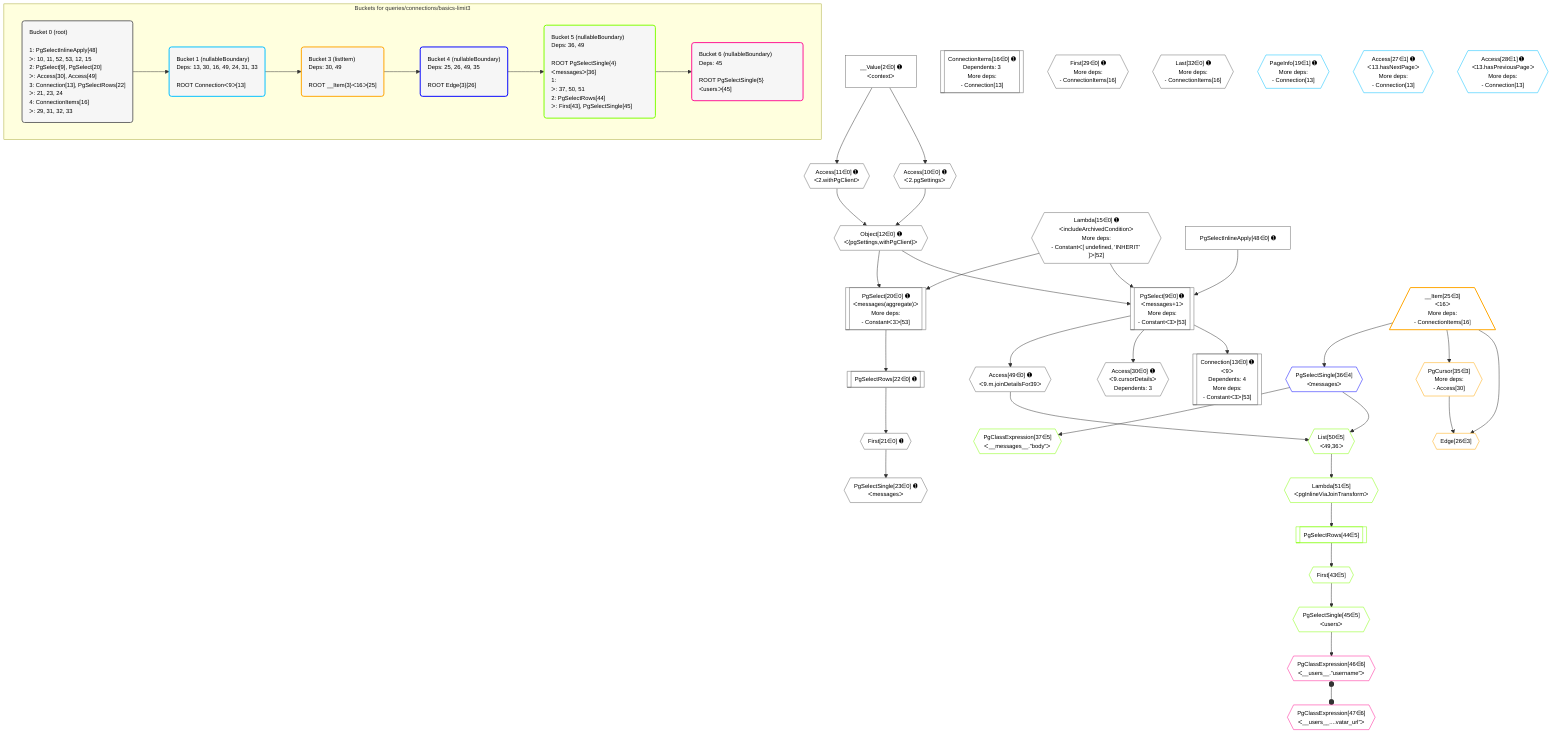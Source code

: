 %%{init: {'themeVariables': { 'fontSize': '12px'}}}%%
graph TD
    classDef path fill:#eee,stroke:#000,color:#000
    classDef plan fill:#fff,stroke-width:1px,color:#000
    classDef itemplan fill:#fff,stroke-width:2px,color:#000
    classDef unbatchedplan fill:#dff,stroke-width:1px,color:#000
    classDef sideeffectplan fill:#fcc,stroke-width:2px,color:#000
    classDef bucket fill:#f6f6f6,color:#000,stroke-width:2px,text-align:left

    subgraph "Buckets for queries/connections/basics-limit3"
    Bucket0("Bucket 0 (root)<br /><br />1: PgSelectInlineApply[48]<br />ᐳ: 10, 11, 52, 53, 12, 15<br />2: PgSelect[9], PgSelect[20]<br />ᐳ: Access[30], Access[49]<br />3: Connection[13], PgSelectRows[22]<br />ᐳ: 21, 23, 24<br />4: ConnectionItems[16]<br />ᐳ: 29, 31, 32, 33"):::bucket
    Bucket1("Bucket 1 (nullableBoundary)<br />Deps: 13, 30, 16, 49, 24, 31, 33<br /><br />ROOT Connectionᐸ9ᐳ[13]"):::bucket
    Bucket3("Bucket 3 (listItem)<br />Deps: 30, 49<br /><br />ROOT __Item{3}ᐸ16ᐳ[25]"):::bucket
    Bucket4("Bucket 4 (nullableBoundary)<br />Deps: 25, 26, 49, 35<br /><br />ROOT Edge{3}[26]"):::bucket
    Bucket5("Bucket 5 (nullableBoundary)<br />Deps: 36, 49<br /><br />ROOT PgSelectSingle{4}ᐸmessagesᐳ[36]<br />1: <br />ᐳ: 37, 50, 51<br />2: PgSelectRows[44]<br />ᐳ: First[43], PgSelectSingle[45]"):::bucket
    Bucket6("Bucket 6 (nullableBoundary)<br />Deps: 45<br /><br />ROOT PgSelectSingle{5}ᐸusersᐳ[45]"):::bucket
    end
    Bucket0 --> Bucket1
    Bucket1 --> Bucket3
    Bucket3 --> Bucket4
    Bucket4 --> Bucket5
    Bucket5 --> Bucket6

    %% plan dependencies
    PgSelect9[["PgSelect[9∈0] ➊<br />ᐸmessages+1ᐳ<br />More deps:<br />- Constantᐸ3ᐳ[53]"]]:::plan
    Object12{{"Object[12∈0] ➊<br />ᐸ{pgSettings,withPgClient}ᐳ"}}:::plan
    Lambda15{{"Lambda[15∈0] ➊<br />ᐸincludeArchivedConditionᐳ<br />More deps:<br />- Constantᐸ[ undefined, 'INHERIT' ]ᐳ[52]"}}:::plan
    PgSelectInlineApply48["PgSelectInlineApply[48∈0] ➊"]:::plan
    Object12 & Lambda15 & PgSelectInlineApply48 --> PgSelect9
    PgSelect20[["PgSelect[20∈0] ➊<br />ᐸmessages(aggregate)ᐳ<br />More deps:<br />- Constantᐸ3ᐳ[53]"]]:::plan
    Object12 & Lambda15 --> PgSelect20
    Access10{{"Access[10∈0] ➊<br />ᐸ2.pgSettingsᐳ"}}:::plan
    Access11{{"Access[11∈0] ➊<br />ᐸ2.withPgClientᐳ"}}:::plan
    Access10 & Access11 --> Object12
    Connection13[["Connection[13∈0] ➊<br />ᐸ9ᐳ<br />Dependents: 4<br />More deps:<br />- Constantᐸ3ᐳ[53]"]]:::plan
    PgSelect9 --> Connection13
    __Value2["__Value[2∈0] ➊<br />ᐸcontextᐳ"]:::plan
    __Value2 --> Access10
    __Value2 --> Access11
    ConnectionItems16[["ConnectionItems[16∈0] ➊<br />Dependents: 3<br />More deps:<br />- Connection[13]"]]:::plan
    First21{{"First[21∈0] ➊"}}:::plan
    PgSelectRows22[["PgSelectRows[22∈0] ➊"]]:::plan
    PgSelectRows22 --> First21
    PgSelect20 --> PgSelectRows22
    PgSelectSingle23{{"PgSelectSingle[23∈0] ➊<br />ᐸmessagesᐳ"}}:::plan
    First21 --> PgSelectSingle23
    First29{{"First[29∈0] ➊<br />More deps:<br />- ConnectionItems[16]"}}:::plan
    Access30{{"Access[30∈0] ➊<br />ᐸ9.cursorDetailsᐳ<br />Dependents: 3"}}:::plan
    PgSelect9 --> Access30
    Last32{{"Last[32∈0] ➊<br />More deps:<br />- ConnectionItems[16]"}}:::plan
    Access49{{"Access[49∈0] ➊<br />ᐸ9.m.joinDetailsFor39ᐳ"}}:::plan
    PgSelect9 --> Access49
    PageInfo19{{"PageInfo[19∈1] ➊<br />More deps:<br />- Connection[13]"}}:::plan
    Access27{{"Access[27∈1] ➊<br />ᐸ13.hasNextPageᐳ<br />More deps:<br />- Connection[13]"}}:::plan
    Access28{{"Access[28∈1] ➊<br />ᐸ13.hasPreviousPageᐳ<br />More deps:<br />- Connection[13]"}}:::plan
    Edge26{{"Edge[26∈3]"}}:::plan
    __Item25[/"__Item[25∈3]<br />ᐸ16ᐳ<br />More deps:<br />- ConnectionItems[16]"\]:::itemplan
    PgCursor35{{"PgCursor[35∈3]<br />More deps:<br />- Access[30]"}}:::plan
    __Item25 & PgCursor35 --> Edge26
    __Item25 --> PgCursor35
    PgSelectSingle36{{"PgSelectSingle[36∈4]<br />ᐸmessagesᐳ"}}:::plan
    __Item25 --> PgSelectSingle36
    List50{{"List[50∈5]<br />ᐸ49,36ᐳ"}}:::plan
    Access49 & PgSelectSingle36 --> List50
    PgClassExpression37{{"PgClassExpression[37∈5]<br />ᐸ__messages__.”body”ᐳ"}}:::plan
    PgSelectSingle36 --> PgClassExpression37
    First43{{"First[43∈5]"}}:::plan
    PgSelectRows44[["PgSelectRows[44∈5]"]]:::plan
    PgSelectRows44 --> First43
    Lambda51{{"Lambda[51∈5]<br />ᐸpgInlineViaJoinTransformᐳ"}}:::plan
    Lambda51 --> PgSelectRows44
    PgSelectSingle45{{"PgSelectSingle[45∈5]<br />ᐸusersᐳ"}}:::plan
    First43 --> PgSelectSingle45
    List50 --> Lambda51
    PgClassExpression46{{"PgClassExpression[46∈6]<br />ᐸ__users__.”username”ᐳ"}}:::plan
    PgSelectSingle45 --> PgClassExpression46
    PgClassExpression47{{"PgClassExpression[47∈6]<br />ᐸ__users__....vatar_url”ᐳ"}}:::plan
    PgClassExpression46 o--o PgClassExpression47

    %% define steps
    classDef bucket0 stroke:#696969
    class Bucket0,__Value2,PgSelect9,Access10,Access11,Object12,Connection13,Lambda15,ConnectionItems16,PgSelect20,First21,PgSelectRows22,PgSelectSingle23,First29,Access30,Last32,PgSelectInlineApply48,Access49 bucket0
    classDef bucket1 stroke:#00bfff
    class Bucket1,PageInfo19,Access27,Access28 bucket1
    classDef bucket3 stroke:#ffa500
    class Bucket3,__Item25,Edge26,PgCursor35 bucket3
    classDef bucket4 stroke:#0000ff
    class Bucket4,PgSelectSingle36 bucket4
    classDef bucket5 stroke:#7fff00
    class Bucket5,PgClassExpression37,First43,PgSelectRows44,PgSelectSingle45,List50,Lambda51 bucket5
    classDef bucket6 stroke:#ff1493
    class Bucket6,PgClassExpression46,PgClassExpression47 bucket6